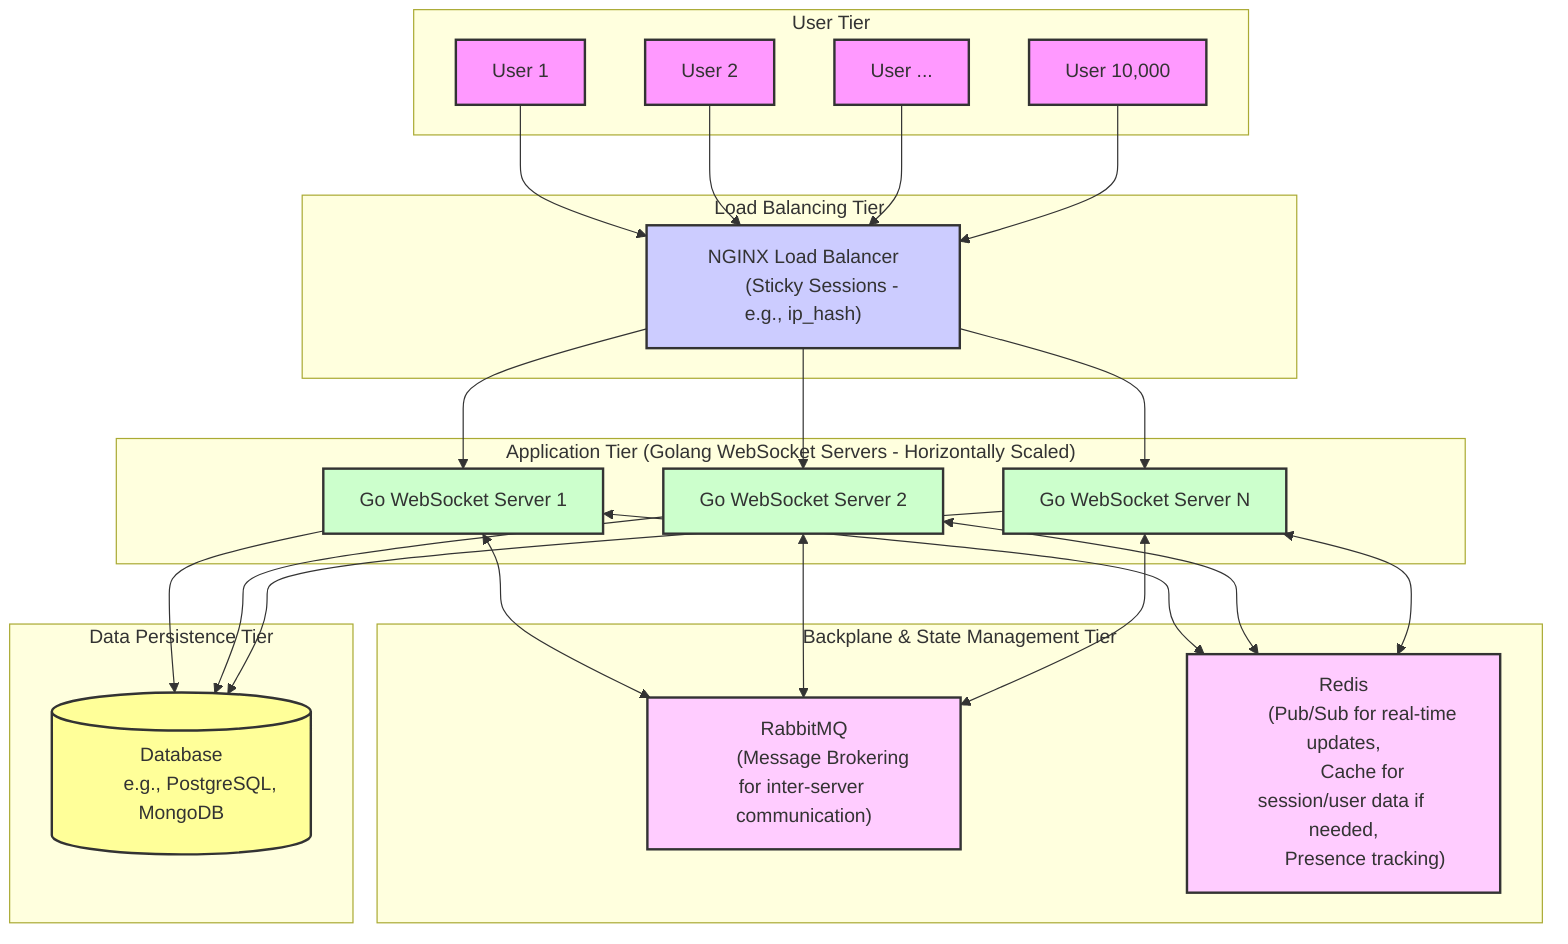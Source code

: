 graph TD
    subgraph "User Tier"
        U1[User 1]
        U2[User 2]
        U...[User ...]
        UN[User 10,000]
    end
    subgraph "Load Balancing Tier"
        Nginx["NGINX Load Balancer
        (Sticky Sessions - e.g., ip_hash)"]
    end
    subgraph "Application Tier (Golang WebSocket Servers - Horizontally Scaled)"
        WS1[Go WebSocket Server 1]
        WS2[Go WebSocket Server 2]
        WSN[Go WebSocket Server N]
    end
    subgraph "Backplane & State Management Tier"
        RabbitMQ["RabbitMQ
        (Message Brokering for inter-server communication)"]
        Redis["Redis
        (Pub/Sub for real-time updates,
        Cache for session/user data if needed,
        Presence tracking)"]
    end
    subgraph "Data Persistence Tier"
        DB[("Database
        e.g., PostgreSQL, MongoDB")]
    end
    U1 --> Nginx
    U2 --> Nginx
    U... --> Nginx
    UN --> Nginx
    Nginx --> WS1
    Nginx --> WS2
    Nginx --> WSN
    WS1 <--> RabbitMQ
    WS2 <--> RabbitMQ
    WSN <--> RabbitMQ
    WS1 <--> Redis
    WS2 <--> Redis
    WSN <--> Redis
    WS1 --> DB
    WS2 --> DB
    WSN --> DB
    %% Styling
    classDef user fill:#f9f,stroke:#333,stroke-width:2px;
    classDef loadbalancer fill:#ccf,stroke:#333,stroke-width:2px;
    classDef appserver fill:#cfc,stroke:#333,stroke-width:2px;
    classDef backplane fill:#fcf,stroke:#333,stroke-width:2px;
    classDef database fill:#ff9,stroke:#333,stroke-width:2px;
    class U1,U2,U...,UN user;
    class Nginx loadbalancer;
    class WS1,WS2,WSN appserver;
    class RabbitMQ,Redis backplane;
    class DB database;